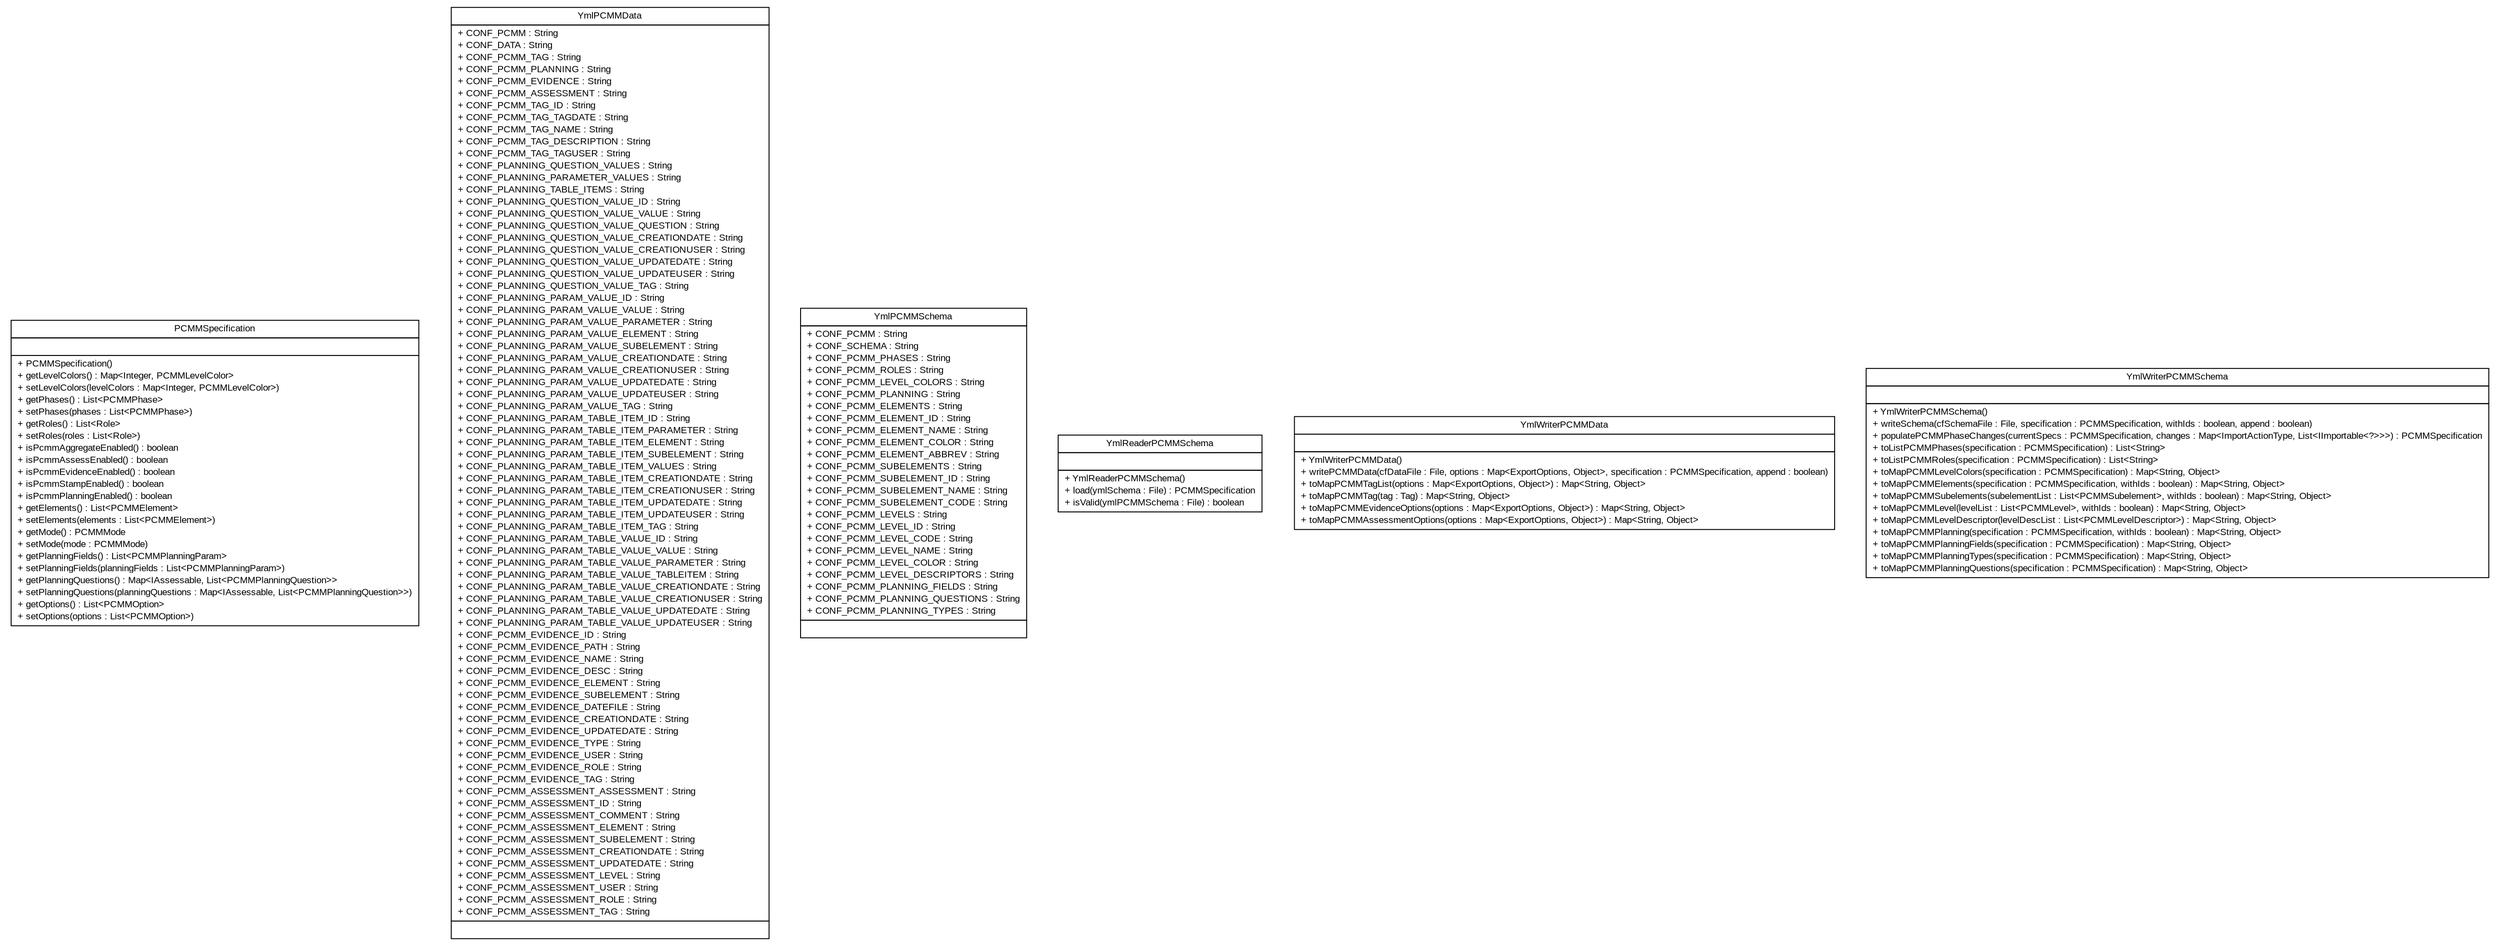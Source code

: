 #!/usr/local/bin/dot
#
# Class diagram 
# Generated by UMLGraph version R5_6-24-gf6e263 (http://www.umlgraph.org/)
#

digraph G {
	edge [fontname="arial",fontsize=10,labelfontname="arial",labelfontsize=10];
	node [fontname="arial",fontsize=10,shape=plaintext];
	nodesep=0.25;
	ranksep=0.5;
	// gov.sandia.cf.application.configuration.pcmm.PCMMSpecification
	c2646 [label=<<table title="gov.sandia.cf.application.configuration.pcmm.PCMMSpecification" border="0" cellborder="1" cellspacing="0" cellpadding="2" port="p" href="./PCMMSpecification.html">
		<tr><td><table border="0" cellspacing="0" cellpadding="1">
<tr><td align="center" balign="center"> PCMMSpecification </td></tr>
		</table></td></tr>
		<tr><td><table border="0" cellspacing="0" cellpadding="1">
<tr><td align="left" balign="left">  </td></tr>
		</table></td></tr>
		<tr><td><table border="0" cellspacing="0" cellpadding="1">
<tr><td align="left" balign="left"> + PCMMSpecification() </td></tr>
<tr><td align="left" balign="left"> + getLevelColors() : Map&lt;Integer, PCMMLevelColor&gt; </td></tr>
<tr><td align="left" balign="left"> + setLevelColors(levelColors : Map&lt;Integer, PCMMLevelColor&gt;) </td></tr>
<tr><td align="left" balign="left"> + getPhases() : List&lt;PCMMPhase&gt; </td></tr>
<tr><td align="left" balign="left"> + setPhases(phases : List&lt;PCMMPhase&gt;) </td></tr>
<tr><td align="left" balign="left"> + getRoles() : List&lt;Role&gt; </td></tr>
<tr><td align="left" balign="left"> + setRoles(roles : List&lt;Role&gt;) </td></tr>
<tr><td align="left" balign="left"> + isPcmmAggregateEnabled() : boolean </td></tr>
<tr><td align="left" balign="left"> + isPcmmAssessEnabled() : boolean </td></tr>
<tr><td align="left" balign="left"> + isPcmmEvidenceEnabled() : boolean </td></tr>
<tr><td align="left" balign="left"> + isPcmmStampEnabled() : boolean </td></tr>
<tr><td align="left" balign="left"> + isPcmmPlanningEnabled() : boolean </td></tr>
<tr><td align="left" balign="left"> + getElements() : List&lt;PCMMElement&gt; </td></tr>
<tr><td align="left" balign="left"> + setElements(elements : List&lt;PCMMElement&gt;) </td></tr>
<tr><td align="left" balign="left"> + getMode() : PCMMMode </td></tr>
<tr><td align="left" balign="left"> + setMode(mode : PCMMMode) </td></tr>
<tr><td align="left" balign="left"> + getPlanningFields() : List&lt;PCMMPlanningParam&gt; </td></tr>
<tr><td align="left" balign="left"> + setPlanningFields(planningFields : List&lt;PCMMPlanningParam&gt;) </td></tr>
<tr><td align="left" balign="left"> + getPlanningQuestions() : Map&lt;IAssessable, List&lt;PCMMPlanningQuestion&gt;&gt; </td></tr>
<tr><td align="left" balign="left"> + setPlanningQuestions(planningQuestions : Map&lt;IAssessable, List&lt;PCMMPlanningQuestion&gt;&gt;) </td></tr>
<tr><td align="left" balign="left"> + getOptions() : List&lt;PCMMOption&gt; </td></tr>
<tr><td align="left" balign="left"> + setOptions(options : List&lt;PCMMOption&gt;) </td></tr>
		</table></td></tr>
		</table>>, URL="./PCMMSpecification.html", fontname="arial", fontcolor="black", fontsize=10.0];
	// gov.sandia.cf.application.configuration.pcmm.YmlPCMMData
	c2647 [label=<<table title="gov.sandia.cf.application.configuration.pcmm.YmlPCMMData" border="0" cellborder="1" cellspacing="0" cellpadding="2" port="p" href="./YmlPCMMData.html">
		<tr><td><table border="0" cellspacing="0" cellpadding="1">
<tr><td align="center" balign="center"> YmlPCMMData </td></tr>
		</table></td></tr>
		<tr><td><table border="0" cellspacing="0" cellpadding="1">
<tr><td align="left" balign="left"> + CONF_PCMM : String </td></tr>
<tr><td align="left" balign="left"> + CONF_DATA : String </td></tr>
<tr><td align="left" balign="left"> + CONF_PCMM_TAG : String </td></tr>
<tr><td align="left" balign="left"> + CONF_PCMM_PLANNING : String </td></tr>
<tr><td align="left" balign="left"> + CONF_PCMM_EVIDENCE : String </td></tr>
<tr><td align="left" balign="left"> + CONF_PCMM_ASSESSMENT : String </td></tr>
<tr><td align="left" balign="left"> + CONF_PCMM_TAG_ID : String </td></tr>
<tr><td align="left" balign="left"> + CONF_PCMM_TAG_TAGDATE : String </td></tr>
<tr><td align="left" balign="left"> + CONF_PCMM_TAG_NAME : String </td></tr>
<tr><td align="left" balign="left"> + CONF_PCMM_TAG_DESCRIPTION : String </td></tr>
<tr><td align="left" balign="left"> + CONF_PCMM_TAG_TAGUSER : String </td></tr>
<tr><td align="left" balign="left"> + CONF_PLANNING_QUESTION_VALUES : String </td></tr>
<tr><td align="left" balign="left"> + CONF_PLANNING_PARAMETER_VALUES : String </td></tr>
<tr><td align="left" balign="left"> + CONF_PLANNING_TABLE_ITEMS : String </td></tr>
<tr><td align="left" balign="left"> + CONF_PLANNING_QUESTION_VALUE_ID : String </td></tr>
<tr><td align="left" balign="left"> + CONF_PLANNING_QUESTION_VALUE_VALUE : String </td></tr>
<tr><td align="left" balign="left"> + CONF_PLANNING_QUESTION_VALUE_QUESTION : String </td></tr>
<tr><td align="left" balign="left"> + CONF_PLANNING_QUESTION_VALUE_CREATIONDATE : String </td></tr>
<tr><td align="left" balign="left"> + CONF_PLANNING_QUESTION_VALUE_CREATIONUSER : String </td></tr>
<tr><td align="left" balign="left"> + CONF_PLANNING_QUESTION_VALUE_UPDATEDATE : String </td></tr>
<tr><td align="left" balign="left"> + CONF_PLANNING_QUESTION_VALUE_UPDATEUSER : String </td></tr>
<tr><td align="left" balign="left"> + CONF_PLANNING_QUESTION_VALUE_TAG : String </td></tr>
<tr><td align="left" balign="left"> + CONF_PLANNING_PARAM_VALUE_ID : String </td></tr>
<tr><td align="left" balign="left"> + CONF_PLANNING_PARAM_VALUE_VALUE : String </td></tr>
<tr><td align="left" balign="left"> + CONF_PLANNING_PARAM_VALUE_PARAMETER : String </td></tr>
<tr><td align="left" balign="left"> + CONF_PLANNING_PARAM_VALUE_ELEMENT : String </td></tr>
<tr><td align="left" balign="left"> + CONF_PLANNING_PARAM_VALUE_SUBELEMENT : String </td></tr>
<tr><td align="left" balign="left"> + CONF_PLANNING_PARAM_VALUE_CREATIONDATE : String </td></tr>
<tr><td align="left" balign="left"> + CONF_PLANNING_PARAM_VALUE_CREATIONUSER : String </td></tr>
<tr><td align="left" balign="left"> + CONF_PLANNING_PARAM_VALUE_UPDATEDATE : String </td></tr>
<tr><td align="left" balign="left"> + CONF_PLANNING_PARAM_VALUE_UPDATEUSER : String </td></tr>
<tr><td align="left" balign="left"> + CONF_PLANNING_PARAM_VALUE_TAG : String </td></tr>
<tr><td align="left" balign="left"> + CONF_PLANNING_PARAM_TABLE_ITEM_ID : String </td></tr>
<tr><td align="left" balign="left"> + CONF_PLANNING_PARAM_TABLE_ITEM_PARAMETER : String </td></tr>
<tr><td align="left" balign="left"> + CONF_PLANNING_PARAM_TABLE_ITEM_ELEMENT : String </td></tr>
<tr><td align="left" balign="left"> + CONF_PLANNING_PARAM_TABLE_ITEM_SUBELEMENT : String </td></tr>
<tr><td align="left" balign="left"> + CONF_PLANNING_PARAM_TABLE_ITEM_VALUES : String </td></tr>
<tr><td align="left" balign="left"> + CONF_PLANNING_PARAM_TABLE_ITEM_CREATIONDATE : String </td></tr>
<tr><td align="left" balign="left"> + CONF_PLANNING_PARAM_TABLE_ITEM_CREATIONUSER : String </td></tr>
<tr><td align="left" balign="left"> + CONF_PLANNING_PARAM_TABLE_ITEM_UPDATEDATE : String </td></tr>
<tr><td align="left" balign="left"> + CONF_PLANNING_PARAM_TABLE_ITEM_UPDATEUSER : String </td></tr>
<tr><td align="left" balign="left"> + CONF_PLANNING_PARAM_TABLE_ITEM_TAG : String </td></tr>
<tr><td align="left" balign="left"> + CONF_PLANNING_PARAM_TABLE_VALUE_ID : String </td></tr>
<tr><td align="left" balign="left"> + CONF_PLANNING_PARAM_TABLE_VALUE_VALUE : String </td></tr>
<tr><td align="left" balign="left"> + CONF_PLANNING_PARAM_TABLE_VALUE_PARAMETER : String </td></tr>
<tr><td align="left" balign="left"> + CONF_PLANNING_PARAM_TABLE_VALUE_TABLEITEM : String </td></tr>
<tr><td align="left" balign="left"> + CONF_PLANNING_PARAM_TABLE_VALUE_CREATIONDATE : String </td></tr>
<tr><td align="left" balign="left"> + CONF_PLANNING_PARAM_TABLE_VALUE_CREATIONUSER : String </td></tr>
<tr><td align="left" balign="left"> + CONF_PLANNING_PARAM_TABLE_VALUE_UPDATEDATE : String </td></tr>
<tr><td align="left" balign="left"> + CONF_PLANNING_PARAM_TABLE_VALUE_UPDATEUSER : String </td></tr>
<tr><td align="left" balign="left"> + CONF_PCMM_EVIDENCE_ID : String </td></tr>
<tr><td align="left" balign="left"> + CONF_PCMM_EVIDENCE_PATH : String </td></tr>
<tr><td align="left" balign="left"> + CONF_PCMM_EVIDENCE_NAME : String </td></tr>
<tr><td align="left" balign="left"> + CONF_PCMM_EVIDENCE_DESC : String </td></tr>
<tr><td align="left" balign="left"> + CONF_PCMM_EVIDENCE_ELEMENT : String </td></tr>
<tr><td align="left" balign="left"> + CONF_PCMM_EVIDENCE_SUBELEMENT : String </td></tr>
<tr><td align="left" balign="left"> + CONF_PCMM_EVIDENCE_DATEFILE : String </td></tr>
<tr><td align="left" balign="left"> + CONF_PCMM_EVIDENCE_CREATIONDATE : String </td></tr>
<tr><td align="left" balign="left"> + CONF_PCMM_EVIDENCE_UPDATEDATE : String </td></tr>
<tr><td align="left" balign="left"> + CONF_PCMM_EVIDENCE_TYPE : String </td></tr>
<tr><td align="left" balign="left"> + CONF_PCMM_EVIDENCE_USER : String </td></tr>
<tr><td align="left" balign="left"> + CONF_PCMM_EVIDENCE_ROLE : String </td></tr>
<tr><td align="left" balign="left"> + CONF_PCMM_EVIDENCE_TAG : String </td></tr>
<tr><td align="left" balign="left"> + CONF_PCMM_ASSESSMENT_ASSESSMENT : String </td></tr>
<tr><td align="left" balign="left"> + CONF_PCMM_ASSESSMENT_ID : String </td></tr>
<tr><td align="left" balign="left"> + CONF_PCMM_ASSESSMENT_COMMENT : String </td></tr>
<tr><td align="left" balign="left"> + CONF_PCMM_ASSESSMENT_ELEMENT : String </td></tr>
<tr><td align="left" balign="left"> + CONF_PCMM_ASSESSMENT_SUBELEMENT : String </td></tr>
<tr><td align="left" balign="left"> + CONF_PCMM_ASSESSMENT_CREATIONDATE : String </td></tr>
<tr><td align="left" balign="left"> + CONF_PCMM_ASSESSMENT_UPDATEDATE : String </td></tr>
<tr><td align="left" balign="left"> + CONF_PCMM_ASSESSMENT_LEVEL : String </td></tr>
<tr><td align="left" balign="left"> + CONF_PCMM_ASSESSMENT_USER : String </td></tr>
<tr><td align="left" balign="left"> + CONF_PCMM_ASSESSMENT_ROLE : String </td></tr>
<tr><td align="left" balign="left"> + CONF_PCMM_ASSESSMENT_TAG : String </td></tr>
		</table></td></tr>
		<tr><td><table border="0" cellspacing="0" cellpadding="1">
<tr><td align="left" balign="left">  </td></tr>
		</table></td></tr>
		</table>>, URL="./YmlPCMMData.html", fontname="arial", fontcolor="black", fontsize=10.0];
	// gov.sandia.cf.application.configuration.pcmm.YmlPCMMSchema
	c2648 [label=<<table title="gov.sandia.cf.application.configuration.pcmm.YmlPCMMSchema" border="0" cellborder="1" cellspacing="0" cellpadding="2" port="p" href="./YmlPCMMSchema.html">
		<tr><td><table border="0" cellspacing="0" cellpadding="1">
<tr><td align="center" balign="center"> YmlPCMMSchema </td></tr>
		</table></td></tr>
		<tr><td><table border="0" cellspacing="0" cellpadding="1">
<tr><td align="left" balign="left"> + CONF_PCMM : String </td></tr>
<tr><td align="left" balign="left"> + CONF_SCHEMA : String </td></tr>
<tr><td align="left" balign="left"> + CONF_PCMM_PHASES : String </td></tr>
<tr><td align="left" balign="left"> + CONF_PCMM_ROLES : String </td></tr>
<tr><td align="left" balign="left"> + CONF_PCMM_LEVEL_COLORS : String </td></tr>
<tr><td align="left" balign="left"> + CONF_PCMM_PLANNING : String </td></tr>
<tr><td align="left" balign="left"> + CONF_PCMM_ELEMENTS : String </td></tr>
<tr><td align="left" balign="left"> + CONF_PCMM_ELEMENT_ID : String </td></tr>
<tr><td align="left" balign="left"> + CONF_PCMM_ELEMENT_NAME : String </td></tr>
<tr><td align="left" balign="left"> + CONF_PCMM_ELEMENT_COLOR : String </td></tr>
<tr><td align="left" balign="left"> + CONF_PCMM_ELEMENT_ABBREV : String </td></tr>
<tr><td align="left" balign="left"> + CONF_PCMM_SUBELEMENTS : String </td></tr>
<tr><td align="left" balign="left"> + CONF_PCMM_SUBELEMENT_ID : String </td></tr>
<tr><td align="left" balign="left"> + CONF_PCMM_SUBELEMENT_NAME : String </td></tr>
<tr><td align="left" balign="left"> + CONF_PCMM_SUBELEMENT_CODE : String </td></tr>
<tr><td align="left" balign="left"> + CONF_PCMM_LEVELS : String </td></tr>
<tr><td align="left" balign="left"> + CONF_PCMM_LEVEL_ID : String </td></tr>
<tr><td align="left" balign="left"> + CONF_PCMM_LEVEL_CODE : String </td></tr>
<tr><td align="left" balign="left"> + CONF_PCMM_LEVEL_NAME : String </td></tr>
<tr><td align="left" balign="left"> + CONF_PCMM_LEVEL_COLOR : String </td></tr>
<tr><td align="left" balign="left"> + CONF_PCMM_LEVEL_DESCRIPTORS : String </td></tr>
<tr><td align="left" balign="left"> + CONF_PCMM_PLANNING_FIELDS : String </td></tr>
<tr><td align="left" balign="left"> + CONF_PCMM_PLANNING_QUESTIONS : String </td></tr>
<tr><td align="left" balign="left"> + CONF_PCMM_PLANNING_TYPES : String </td></tr>
		</table></td></tr>
		<tr><td><table border="0" cellspacing="0" cellpadding="1">
<tr><td align="left" balign="left">  </td></tr>
		</table></td></tr>
		</table>>, URL="./YmlPCMMSchema.html", fontname="arial", fontcolor="black", fontsize=10.0];
	// gov.sandia.cf.application.configuration.pcmm.YmlReaderPCMMSchema
	c2649 [label=<<table title="gov.sandia.cf.application.configuration.pcmm.YmlReaderPCMMSchema" border="0" cellborder="1" cellspacing="0" cellpadding="2" port="p" href="./YmlReaderPCMMSchema.html">
		<tr><td><table border="0" cellspacing="0" cellpadding="1">
<tr><td align="center" balign="center"> YmlReaderPCMMSchema </td></tr>
		</table></td></tr>
		<tr><td><table border="0" cellspacing="0" cellpadding="1">
<tr><td align="left" balign="left">  </td></tr>
		</table></td></tr>
		<tr><td><table border="0" cellspacing="0" cellpadding="1">
<tr><td align="left" balign="left"> + YmlReaderPCMMSchema() </td></tr>
<tr><td align="left" balign="left"> + load(ymlSchema : File) : PCMMSpecification </td></tr>
<tr><td align="left" balign="left"> + isValid(ymlPCMMSchema : File) : boolean </td></tr>
		</table></td></tr>
		</table>>, URL="./YmlReaderPCMMSchema.html", fontname="arial", fontcolor="black", fontsize=10.0];
	// gov.sandia.cf.application.configuration.pcmm.YmlWriterPCMMData
	c2650 [label=<<table title="gov.sandia.cf.application.configuration.pcmm.YmlWriterPCMMData" border="0" cellborder="1" cellspacing="0" cellpadding="2" port="p" href="./YmlWriterPCMMData.html">
		<tr><td><table border="0" cellspacing="0" cellpadding="1">
<tr><td align="center" balign="center"> YmlWriterPCMMData </td></tr>
		</table></td></tr>
		<tr><td><table border="0" cellspacing="0" cellpadding="1">
<tr><td align="left" balign="left">  </td></tr>
		</table></td></tr>
		<tr><td><table border="0" cellspacing="0" cellpadding="1">
<tr><td align="left" balign="left"> + YmlWriterPCMMData() </td></tr>
<tr><td align="left" balign="left"> + writePCMMData(cfDataFile : File, options : Map&lt;ExportOptions, Object&gt;, specification : PCMMSpecification, append : boolean) </td></tr>
<tr><td align="left" balign="left"> + toMapPCMMTagList(options : Map&lt;ExportOptions, Object&gt;) : Map&lt;String, Object&gt; </td></tr>
<tr><td align="left" balign="left"> + toMapPCMMTag(tag : Tag) : Map&lt;String, Object&gt; </td></tr>
<tr><td align="left" balign="left"> + toMapPCMMEvidenceOptions(options : Map&lt;ExportOptions, Object&gt;) : Map&lt;String, Object&gt; </td></tr>
<tr><td align="left" balign="left"> + toMapPCMMAssessmentOptions(options : Map&lt;ExportOptions, Object&gt;) : Map&lt;String, Object&gt; </td></tr>
		</table></td></tr>
		</table>>, URL="./YmlWriterPCMMData.html", fontname="arial", fontcolor="black", fontsize=10.0];
	// gov.sandia.cf.application.configuration.pcmm.YmlWriterPCMMSchema
	c2651 [label=<<table title="gov.sandia.cf.application.configuration.pcmm.YmlWriterPCMMSchema" border="0" cellborder="1" cellspacing="0" cellpadding="2" port="p" href="./YmlWriterPCMMSchema.html">
		<tr><td><table border="0" cellspacing="0" cellpadding="1">
<tr><td align="center" balign="center"> YmlWriterPCMMSchema </td></tr>
		</table></td></tr>
		<tr><td><table border="0" cellspacing="0" cellpadding="1">
<tr><td align="left" balign="left">  </td></tr>
		</table></td></tr>
		<tr><td><table border="0" cellspacing="0" cellpadding="1">
<tr><td align="left" balign="left"> + YmlWriterPCMMSchema() </td></tr>
<tr><td align="left" balign="left"> + writeSchema(cfSchemaFile : File, specification : PCMMSpecification, withIds : boolean, append : boolean) </td></tr>
<tr><td align="left" balign="left"> + populatePCMMPhaseChanges(currentSpecs : PCMMSpecification, changes : Map&lt;ImportActionType, List&lt;IImportable&lt;?&gt;&gt;&gt;) : PCMMSpecification </td></tr>
<tr><td align="left" balign="left"> + toListPCMMPhases(specification : PCMMSpecification) : List&lt;String&gt; </td></tr>
<tr><td align="left" balign="left"> + toListPCMMRoles(specification : PCMMSpecification) : List&lt;String&gt; </td></tr>
<tr><td align="left" balign="left"> + toMapPCMMLevelColors(specification : PCMMSpecification) : Map&lt;String, Object&gt; </td></tr>
<tr><td align="left" balign="left"> + toMapPCMMElements(specification : PCMMSpecification, withIds : boolean) : Map&lt;String, Object&gt; </td></tr>
<tr><td align="left" balign="left"> + toMapPCMMSubelements(subelementList : List&lt;PCMMSubelement&gt;, withIds : boolean) : Map&lt;String, Object&gt; </td></tr>
<tr><td align="left" balign="left"> + toMapPCMMLevel(levelList : List&lt;PCMMLevel&gt;, withIds : boolean) : Map&lt;String, Object&gt; </td></tr>
<tr><td align="left" balign="left"> + toMapPCMMLevelDescriptor(levelDescList : List&lt;PCMMLevelDescriptor&gt;) : Map&lt;String, Object&gt; </td></tr>
<tr><td align="left" balign="left"> + toMapPCMMPlanning(specification : PCMMSpecification, withIds : boolean) : Map&lt;String, Object&gt; </td></tr>
<tr><td align="left" balign="left"> + toMapPCMMPlanningFields(specification : PCMMSpecification) : Map&lt;String, Object&gt; </td></tr>
<tr><td align="left" balign="left"> + toMapPCMMPlanningTypes(specification : PCMMSpecification) : Map&lt;String, Object&gt; </td></tr>
<tr><td align="left" balign="left"> + toMapPCMMPlanningQuestions(specification : PCMMSpecification) : Map&lt;String, Object&gt; </td></tr>
		</table></td></tr>
		</table>>, URL="./YmlWriterPCMMSchema.html", fontname="arial", fontcolor="black", fontsize=10.0];
}

